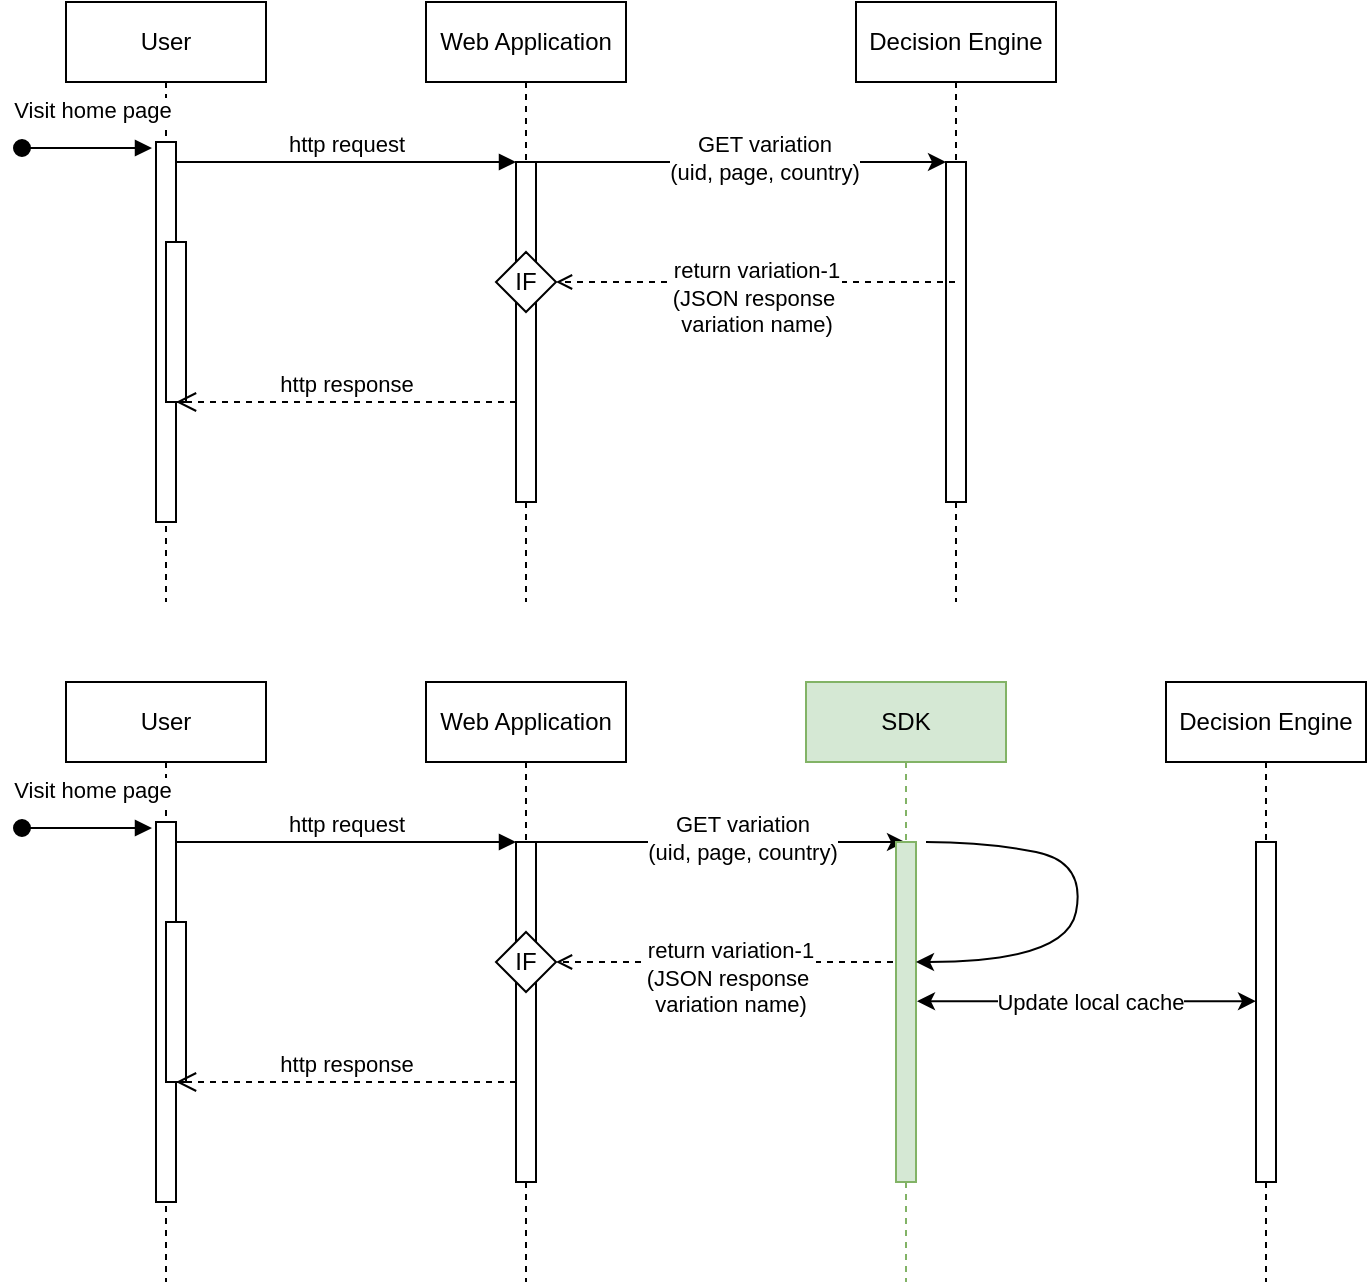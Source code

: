 <mxfile version="24.7.6">
  <diagram name="Page-1" id="2YBvvXClWsGukQMizWep">
    <mxGraphModel dx="855" dy="571" grid="1" gridSize="10" guides="1" tooltips="1" connect="1" arrows="1" fold="1" page="1" pageScale="1" pageWidth="850" pageHeight="1100" math="0" shadow="0">
      <root>
        <mxCell id="0" />
        <mxCell id="1" parent="0" />
        <mxCell id="aM9ryv3xv72pqoxQDRHE-1" value="User" style="shape=umlLifeline;perimeter=lifelinePerimeter;whiteSpace=wrap;html=1;container=0;dropTarget=0;collapsible=0;recursiveResize=0;outlineConnect=0;portConstraint=eastwest;newEdgeStyle={&quot;edgeStyle&quot;:&quot;elbowEdgeStyle&quot;,&quot;elbow&quot;:&quot;vertical&quot;,&quot;curved&quot;:0,&quot;rounded&quot;:0};" parent="1" vertex="1">
          <mxGeometry x="40" y="40" width="100" height="300" as="geometry" />
        </mxCell>
        <mxCell id="aM9ryv3xv72pqoxQDRHE-2" value="" style="html=1;points=[];perimeter=orthogonalPerimeter;outlineConnect=0;targetShapes=umlLifeline;portConstraint=eastwest;newEdgeStyle={&quot;edgeStyle&quot;:&quot;elbowEdgeStyle&quot;,&quot;elbow&quot;:&quot;vertical&quot;,&quot;curved&quot;:0,&quot;rounded&quot;:0};" parent="aM9ryv3xv72pqoxQDRHE-1" vertex="1">
          <mxGeometry x="45" y="70" width="10" height="190" as="geometry" />
        </mxCell>
        <mxCell id="aM9ryv3xv72pqoxQDRHE-3" value="Visit home page" style="html=1;verticalAlign=bottom;startArrow=oval;endArrow=block;startSize=8;edgeStyle=elbowEdgeStyle;elbow=vertical;curved=0;rounded=0;" parent="aM9ryv3xv72pqoxQDRHE-1" edge="1">
          <mxGeometry x="0.076" y="10" relative="1" as="geometry">
            <mxPoint x="-22" y="73" as="sourcePoint" />
            <mxPoint x="43" y="73" as="targetPoint" />
            <mxPoint as="offset" />
          </mxGeometry>
        </mxCell>
        <mxCell id="aM9ryv3xv72pqoxQDRHE-4" value="" style="html=1;points=[];perimeter=orthogonalPerimeter;outlineConnect=0;targetShapes=umlLifeline;portConstraint=eastwest;newEdgeStyle={&quot;edgeStyle&quot;:&quot;elbowEdgeStyle&quot;,&quot;elbow&quot;:&quot;vertical&quot;,&quot;curved&quot;:0,&quot;rounded&quot;:0};" parent="aM9ryv3xv72pqoxQDRHE-1" vertex="1">
          <mxGeometry x="50" y="120" width="10" height="80" as="geometry" />
        </mxCell>
        <mxCell id="aM9ryv3xv72pqoxQDRHE-5" value="Web Application" style="shape=umlLifeline;perimeter=lifelinePerimeter;whiteSpace=wrap;html=1;container=0;dropTarget=0;collapsible=0;recursiveResize=0;outlineConnect=0;portConstraint=eastwest;newEdgeStyle={&quot;edgeStyle&quot;:&quot;elbowEdgeStyle&quot;,&quot;elbow&quot;:&quot;vertical&quot;,&quot;curved&quot;:0,&quot;rounded&quot;:0};" parent="1" vertex="1">
          <mxGeometry x="220" y="40" width="100" height="300" as="geometry" />
        </mxCell>
        <mxCell id="aM9ryv3xv72pqoxQDRHE-6" value="" style="html=1;points=[];perimeter=orthogonalPerimeter;outlineConnect=0;targetShapes=umlLifeline;portConstraint=eastwest;newEdgeStyle={&quot;edgeStyle&quot;:&quot;elbowEdgeStyle&quot;,&quot;elbow&quot;:&quot;vertical&quot;,&quot;curved&quot;:0,&quot;rounded&quot;:0};" parent="aM9ryv3xv72pqoxQDRHE-5" vertex="1">
          <mxGeometry x="45" y="80" width="10" height="170" as="geometry" />
        </mxCell>
        <mxCell id="aM9ryv3xv72pqoxQDRHE-7" value="http request" style="html=1;verticalAlign=bottom;endArrow=block;edgeStyle=elbowEdgeStyle;elbow=vertical;curved=0;rounded=0;" parent="1" source="aM9ryv3xv72pqoxQDRHE-2" target="aM9ryv3xv72pqoxQDRHE-6" edge="1">
          <mxGeometry relative="1" as="geometry">
            <mxPoint x="195" y="130" as="sourcePoint" />
            <Array as="points">
              <mxPoint x="180" y="120" />
            </Array>
          </mxGeometry>
        </mxCell>
        <mxCell id="aM9ryv3xv72pqoxQDRHE-8" value="http response" style="html=1;verticalAlign=bottom;endArrow=open;dashed=1;endSize=8;edgeStyle=elbowEdgeStyle;elbow=vertical;curved=0;rounded=0;" parent="1" edge="1">
          <mxGeometry relative="1" as="geometry">
            <mxPoint x="95" y="240" as="targetPoint" />
            <Array as="points">
              <mxPoint x="190" y="240" />
            </Array>
            <mxPoint x="265" y="240" as="sourcePoint" />
            <mxPoint as="offset" />
          </mxGeometry>
        </mxCell>
        <mxCell id="JtbddjA61eq8F6Ia3QmS-1" value="Decision Engine" style="shape=umlLifeline;perimeter=lifelinePerimeter;whiteSpace=wrap;html=1;container=0;dropTarget=0;collapsible=0;recursiveResize=0;outlineConnect=0;portConstraint=eastwest;newEdgeStyle={&quot;edgeStyle&quot;:&quot;elbowEdgeStyle&quot;,&quot;elbow&quot;:&quot;vertical&quot;,&quot;curved&quot;:0,&quot;rounded&quot;:0};" vertex="1" parent="1">
          <mxGeometry x="435" y="40" width="100" height="300" as="geometry" />
        </mxCell>
        <mxCell id="JtbddjA61eq8F6Ia3QmS-2" value="" style="html=1;points=[];perimeter=orthogonalPerimeter;outlineConnect=0;targetShapes=umlLifeline;portConstraint=eastwest;newEdgeStyle={&quot;edgeStyle&quot;:&quot;elbowEdgeStyle&quot;,&quot;elbow&quot;:&quot;vertical&quot;,&quot;curved&quot;:0,&quot;rounded&quot;:0};" vertex="1" parent="JtbddjA61eq8F6Ia3QmS-1">
          <mxGeometry x="45" y="80" width="10" height="170" as="geometry" />
        </mxCell>
        <mxCell id="JtbddjA61eq8F6Ia3QmS-3" value="" style="endArrow=classic;html=1;rounded=0;" edge="1" parent="1" target="JtbddjA61eq8F6Ia3QmS-2">
          <mxGeometry width="50" height="50" relative="1" as="geometry">
            <mxPoint x="269.997" y="120" as="sourcePoint" />
            <mxPoint x="424.83" y="120" as="targetPoint" />
          </mxGeometry>
        </mxCell>
        <mxCell id="JtbddjA61eq8F6Ia3QmS-6" value="GET variation&lt;div&gt;(uid, page, country)&lt;/div&gt;" style="edgeLabel;html=1;align=center;verticalAlign=middle;resizable=0;points=[];" vertex="1" connectable="0" parent="JtbddjA61eq8F6Ia3QmS-3">
          <mxGeometry x="0.134" y="2" relative="1" as="geometry">
            <mxPoint as="offset" />
          </mxGeometry>
        </mxCell>
        <mxCell id="aM9ryv3xv72pqoxQDRHE-10" value="return variation-1&lt;div&gt;(JSON response&amp;nbsp;&lt;/div&gt;&lt;div&gt;variation name)&lt;/div&gt;" style="html=1;verticalAlign=bottom;endArrow=open;dashed=1;edgeStyle=elbowEdgeStyle;elbow=vertical;curved=0;rounded=0;entryX=1;entryY=0.5;entryDx=0;entryDy=0;" parent="1" source="JtbddjA61eq8F6Ia3QmS-1" target="JtbddjA61eq8F6Ia3QmS-7" edge="1">
          <mxGeometry x="0.002" y="30" relative="1" as="geometry">
            <mxPoint x="300" y="180" as="targetPoint" />
            <Array as="points" />
            <mxPoint x="425.5" y="170" as="sourcePoint" />
            <mxPoint as="offset" />
          </mxGeometry>
        </mxCell>
        <mxCell id="JtbddjA61eq8F6Ia3QmS-7" value="IF" style="rhombus;whiteSpace=wrap;html=1;" vertex="1" parent="1">
          <mxGeometry x="255" y="165" width="30" height="30" as="geometry" />
        </mxCell>
        <mxCell id="JtbddjA61eq8F6Ia3QmS-8" value="User" style="shape=umlLifeline;perimeter=lifelinePerimeter;whiteSpace=wrap;html=1;container=0;dropTarget=0;collapsible=0;recursiveResize=0;outlineConnect=0;portConstraint=eastwest;newEdgeStyle={&quot;edgeStyle&quot;:&quot;elbowEdgeStyle&quot;,&quot;elbow&quot;:&quot;vertical&quot;,&quot;curved&quot;:0,&quot;rounded&quot;:0};" vertex="1" parent="1">
          <mxGeometry x="40" y="380" width="100" height="300" as="geometry" />
        </mxCell>
        <mxCell id="JtbddjA61eq8F6Ia3QmS-9" value="" style="html=1;points=[];perimeter=orthogonalPerimeter;outlineConnect=0;targetShapes=umlLifeline;portConstraint=eastwest;newEdgeStyle={&quot;edgeStyle&quot;:&quot;elbowEdgeStyle&quot;,&quot;elbow&quot;:&quot;vertical&quot;,&quot;curved&quot;:0,&quot;rounded&quot;:0};" vertex="1" parent="JtbddjA61eq8F6Ia3QmS-8">
          <mxGeometry x="45" y="70" width="10" height="190" as="geometry" />
        </mxCell>
        <mxCell id="JtbddjA61eq8F6Ia3QmS-10" value="Visit home page" style="html=1;verticalAlign=bottom;startArrow=oval;endArrow=block;startSize=8;edgeStyle=elbowEdgeStyle;elbow=vertical;curved=0;rounded=0;" edge="1" parent="JtbddjA61eq8F6Ia3QmS-8">
          <mxGeometry x="0.076" y="10" relative="1" as="geometry">
            <mxPoint x="-22" y="73" as="sourcePoint" />
            <mxPoint x="43" y="73" as="targetPoint" />
            <mxPoint as="offset" />
          </mxGeometry>
        </mxCell>
        <mxCell id="JtbddjA61eq8F6Ia3QmS-11" value="" style="html=1;points=[];perimeter=orthogonalPerimeter;outlineConnect=0;targetShapes=umlLifeline;portConstraint=eastwest;newEdgeStyle={&quot;edgeStyle&quot;:&quot;elbowEdgeStyle&quot;,&quot;elbow&quot;:&quot;vertical&quot;,&quot;curved&quot;:0,&quot;rounded&quot;:0};" vertex="1" parent="JtbddjA61eq8F6Ia3QmS-8">
          <mxGeometry x="50" y="120" width="10" height="80" as="geometry" />
        </mxCell>
        <mxCell id="JtbddjA61eq8F6Ia3QmS-12" value="Web Application" style="shape=umlLifeline;perimeter=lifelinePerimeter;whiteSpace=wrap;html=1;container=0;dropTarget=0;collapsible=0;recursiveResize=0;outlineConnect=0;portConstraint=eastwest;newEdgeStyle={&quot;edgeStyle&quot;:&quot;elbowEdgeStyle&quot;,&quot;elbow&quot;:&quot;vertical&quot;,&quot;curved&quot;:0,&quot;rounded&quot;:0};" vertex="1" parent="1">
          <mxGeometry x="220" y="380" width="100" height="300" as="geometry" />
        </mxCell>
        <mxCell id="JtbddjA61eq8F6Ia3QmS-13" value="" style="html=1;points=[];perimeter=orthogonalPerimeter;outlineConnect=0;targetShapes=umlLifeline;portConstraint=eastwest;newEdgeStyle={&quot;edgeStyle&quot;:&quot;elbowEdgeStyle&quot;,&quot;elbow&quot;:&quot;vertical&quot;,&quot;curved&quot;:0,&quot;rounded&quot;:0};" vertex="1" parent="JtbddjA61eq8F6Ia3QmS-12">
          <mxGeometry x="45" y="80" width="10" height="170" as="geometry" />
        </mxCell>
        <mxCell id="JtbddjA61eq8F6Ia3QmS-14" value="http request" style="html=1;verticalAlign=bottom;endArrow=block;edgeStyle=elbowEdgeStyle;elbow=vertical;curved=0;rounded=0;" edge="1" parent="1" source="JtbddjA61eq8F6Ia3QmS-9" target="JtbddjA61eq8F6Ia3QmS-13">
          <mxGeometry relative="1" as="geometry">
            <mxPoint x="195" y="470" as="sourcePoint" />
            <Array as="points">
              <mxPoint x="180" y="460" />
            </Array>
          </mxGeometry>
        </mxCell>
        <mxCell id="JtbddjA61eq8F6Ia3QmS-15" value="http response" style="html=1;verticalAlign=bottom;endArrow=open;dashed=1;endSize=8;edgeStyle=elbowEdgeStyle;elbow=vertical;curved=0;rounded=0;" edge="1" parent="1">
          <mxGeometry relative="1" as="geometry">
            <mxPoint x="95" y="580" as="targetPoint" />
            <Array as="points">
              <mxPoint x="190" y="580" />
            </Array>
            <mxPoint x="265" y="580" as="sourcePoint" />
            <mxPoint as="offset" />
          </mxGeometry>
        </mxCell>
        <mxCell id="JtbddjA61eq8F6Ia3QmS-16" value="Decision Engine" style="shape=umlLifeline;perimeter=lifelinePerimeter;whiteSpace=wrap;html=1;container=0;dropTarget=0;collapsible=0;recursiveResize=0;outlineConnect=0;portConstraint=eastwest;newEdgeStyle={&quot;edgeStyle&quot;:&quot;elbowEdgeStyle&quot;,&quot;elbow&quot;:&quot;vertical&quot;,&quot;curved&quot;:0,&quot;rounded&quot;:0};" vertex="1" parent="1">
          <mxGeometry x="590" y="380" width="100" height="300" as="geometry" />
        </mxCell>
        <mxCell id="JtbddjA61eq8F6Ia3QmS-17" value="" style="html=1;points=[];perimeter=orthogonalPerimeter;outlineConnect=0;targetShapes=umlLifeline;portConstraint=eastwest;newEdgeStyle={&quot;edgeStyle&quot;:&quot;elbowEdgeStyle&quot;,&quot;elbow&quot;:&quot;vertical&quot;,&quot;curved&quot;:0,&quot;rounded&quot;:0};" vertex="1" parent="JtbddjA61eq8F6Ia3QmS-16">
          <mxGeometry x="45" y="80" width="10" height="170" as="geometry" />
        </mxCell>
        <mxCell id="JtbddjA61eq8F6Ia3QmS-18" value="" style="endArrow=classic;html=1;rounded=0;" edge="1" parent="1" target="JtbddjA61eq8F6Ia3QmS-22">
          <mxGeometry width="50" height="50" relative="1" as="geometry">
            <mxPoint x="269.997" y="460" as="sourcePoint" />
            <mxPoint x="390" y="460" as="targetPoint" />
          </mxGeometry>
        </mxCell>
        <mxCell id="JtbddjA61eq8F6Ia3QmS-19" value="GET variation&lt;div&gt;(uid, page, country)&lt;/div&gt;" style="edgeLabel;html=1;align=center;verticalAlign=middle;resizable=0;points=[];" vertex="1" connectable="0" parent="JtbddjA61eq8F6Ia3QmS-18">
          <mxGeometry x="0.134" y="2" relative="1" as="geometry">
            <mxPoint as="offset" />
          </mxGeometry>
        </mxCell>
        <mxCell id="JtbddjA61eq8F6Ia3QmS-20" value="return variation-1&lt;div&gt;(JSON response&amp;nbsp;&lt;/div&gt;&lt;div&gt;variation name)&lt;/div&gt;" style="html=1;verticalAlign=bottom;endArrow=open;dashed=1;edgeStyle=elbowEdgeStyle;elbow=vertical;curved=0;rounded=0;entryX=1;entryY=0.5;entryDx=0;entryDy=0;" edge="1" parent="1" source="JtbddjA61eq8F6Ia3QmS-22" target="JtbddjA61eq8F6Ia3QmS-21">
          <mxGeometry x="0.002" y="30" relative="1" as="geometry">
            <mxPoint x="300" y="520" as="targetPoint" />
            <Array as="points" />
            <mxPoint x="390" y="520" as="sourcePoint" />
            <mxPoint as="offset" />
          </mxGeometry>
        </mxCell>
        <mxCell id="JtbddjA61eq8F6Ia3QmS-21" value="IF" style="rhombus;whiteSpace=wrap;html=1;" vertex="1" parent="1">
          <mxGeometry x="255" y="505" width="30" height="30" as="geometry" />
        </mxCell>
        <mxCell id="JtbddjA61eq8F6Ia3QmS-22" value="SDK" style="shape=umlLifeline;perimeter=lifelinePerimeter;whiteSpace=wrap;html=1;container=0;dropTarget=0;collapsible=0;recursiveResize=0;outlineConnect=0;portConstraint=eastwest;newEdgeStyle={&quot;edgeStyle&quot;:&quot;elbowEdgeStyle&quot;,&quot;elbow&quot;:&quot;vertical&quot;,&quot;curved&quot;:0,&quot;rounded&quot;:0};fillColor=#d5e8d4;strokeColor=#82b366;" vertex="1" parent="1">
          <mxGeometry x="410" y="380" width="100" height="300" as="geometry" />
        </mxCell>
        <mxCell id="JtbddjA61eq8F6Ia3QmS-23" value="" style="html=1;points=[];perimeter=orthogonalPerimeter;outlineConnect=0;targetShapes=umlLifeline;portConstraint=eastwest;newEdgeStyle={&quot;edgeStyle&quot;:&quot;elbowEdgeStyle&quot;,&quot;elbow&quot;:&quot;vertical&quot;,&quot;curved&quot;:0,&quot;rounded&quot;:0};fillColor=#d5e8d4;strokeColor=#82b366;" vertex="1" parent="JtbddjA61eq8F6Ia3QmS-22">
          <mxGeometry x="45" y="80" width="10" height="170" as="geometry" />
        </mxCell>
        <mxCell id="JtbddjA61eq8F6Ia3QmS-25" value="" style="curved=1;endArrow=classic;html=1;rounded=0;" edge="1" parent="JtbddjA61eq8F6Ia3QmS-22" target="JtbddjA61eq8F6Ia3QmS-23">
          <mxGeometry width="50" height="50" relative="1" as="geometry">
            <mxPoint x="60" y="80" as="sourcePoint" />
            <mxPoint x="-10" y="100" as="targetPoint" />
            <Array as="points">
              <mxPoint x="90" y="80" />
              <mxPoint x="140" y="90" />
              <mxPoint x="130" y="140" />
            </Array>
          </mxGeometry>
        </mxCell>
        <mxCell id="JtbddjA61eq8F6Ia3QmS-26" value="" style="endArrow=classic;startArrow=classic;html=1;rounded=0;" edge="1" parent="1">
          <mxGeometry width="50" height="50" relative="1" as="geometry">
            <mxPoint x="465.5" y="539.58" as="sourcePoint" />
            <mxPoint x="635.0" y="539.58" as="targetPoint" />
          </mxGeometry>
        </mxCell>
        <mxCell id="JtbddjA61eq8F6Ia3QmS-27" value="Update local cache" style="edgeLabel;html=1;align=center;verticalAlign=middle;resizable=0;points=[];" vertex="1" connectable="0" parent="JtbddjA61eq8F6Ia3QmS-26">
          <mxGeometry x="0.018" relative="1" as="geometry">
            <mxPoint as="offset" />
          </mxGeometry>
        </mxCell>
      </root>
    </mxGraphModel>
  </diagram>
</mxfile>
